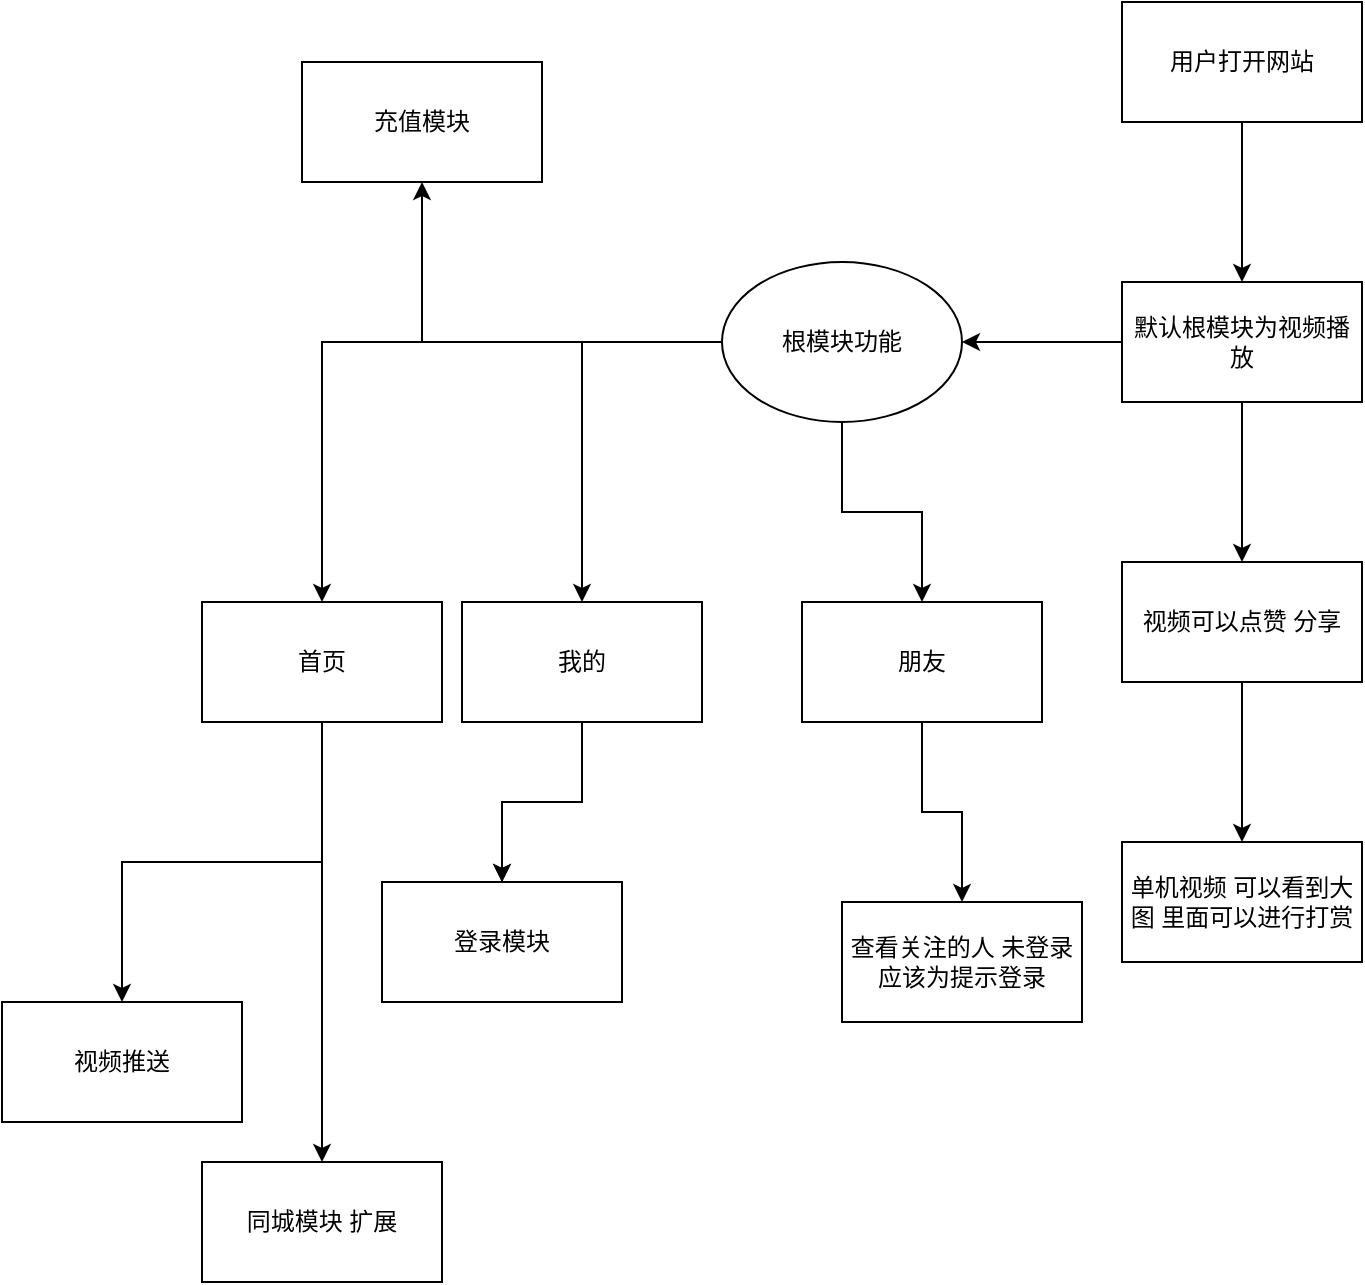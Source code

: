 <mxfile version="13.10.0" type="embed">
    <diagram id="0NXgKczL3skXDCwHSCgA" name="第 1 页">
        <mxGraphModel dx="1118" dy="790" grid="1" gridSize="10" guides="1" tooltips="1" connect="1" arrows="1" fold="1" page="1" pageScale="1" pageWidth="827" pageHeight="1169" math="0" shadow="0">
            <root>
                <mxCell id="0"/>
                <mxCell id="1" parent="0"/>
                <mxCell id="4" value="" style="edgeStyle=orthogonalEdgeStyle;rounded=0;orthogonalLoop=1;jettySize=auto;html=1;" parent="1" source="2" target="3" edge="1">
                    <mxGeometry relative="1" as="geometry"/>
                </mxCell>
                <mxCell id="2" value="用户打开网站" style="rounded=0;whiteSpace=wrap;html=1;" parent="1" vertex="1">
                    <mxGeometry x="650" y="40" width="120" height="60" as="geometry"/>
                </mxCell>
                <mxCell id="6" value="" style="edgeStyle=orthogonalEdgeStyle;rounded=0;orthogonalLoop=1;jettySize=auto;html=1;" parent="1" source="3" target="5" edge="1">
                    <mxGeometry relative="1" as="geometry"/>
                </mxCell>
                <mxCell id="8" value="" style="edgeStyle=orthogonalEdgeStyle;rounded=0;orthogonalLoop=1;jettySize=auto;html=1;" parent="1" source="3" target="7" edge="1">
                    <mxGeometry relative="1" as="geometry"/>
                </mxCell>
                <mxCell id="3" value="默认根模块为视频播放" style="whiteSpace=wrap;html=1;rounded=0;" parent="1" vertex="1">
                    <mxGeometry x="650" y="180" width="120" height="60" as="geometry"/>
                </mxCell>
                <mxCell id="12" value="" style="edgeStyle=orthogonalEdgeStyle;rounded=0;orthogonalLoop=1;jettySize=auto;html=1;" parent="1" source="5" target="11" edge="1">
                    <mxGeometry relative="1" as="geometry"/>
                </mxCell>
                <mxCell id="14" value="" style="edgeStyle=orthogonalEdgeStyle;rounded=0;orthogonalLoop=1;jettySize=auto;html=1;" parent="1" source="5" target="13" edge="1">
                    <mxGeometry relative="1" as="geometry"/>
                </mxCell>
                <mxCell id="16" value="" style="edgeStyle=orthogonalEdgeStyle;rounded=0;orthogonalLoop=1;jettySize=auto;html=1;" parent="1" source="5" target="15" edge="1">
                    <mxGeometry relative="1" as="geometry"/>
                </mxCell>
                <mxCell id="28" value="" style="edgeStyle=orthogonalEdgeStyle;rounded=0;orthogonalLoop=1;jettySize=auto;html=1;" edge="1" parent="1" source="5" target="27">
                    <mxGeometry relative="1" as="geometry"/>
                </mxCell>
                <mxCell id="5" value="根模块功能" style="ellipse;whiteSpace=wrap;html=1;rounded=0;" parent="1" vertex="1">
                    <mxGeometry x="450" y="170" width="120" height="80" as="geometry"/>
                </mxCell>
                <mxCell id="10" value="" style="edgeStyle=orthogonalEdgeStyle;rounded=0;orthogonalLoop=1;jettySize=auto;html=1;" parent="1" source="7" target="9" edge="1">
                    <mxGeometry relative="1" as="geometry"/>
                </mxCell>
                <mxCell id="7" value="视频可以点赞 分享" style="whiteSpace=wrap;html=1;rounded=0;" parent="1" vertex="1">
                    <mxGeometry x="650" y="320" width="120" height="60" as="geometry"/>
                </mxCell>
                <mxCell id="9" value="单机视频 可以看到大图 里面可以进行打赏" style="whiteSpace=wrap;html=1;rounded=0;" parent="1" vertex="1">
                    <mxGeometry x="650" y="460" width="120" height="60" as="geometry"/>
                </mxCell>
                <mxCell id="18" value="" style="edgeStyle=orthogonalEdgeStyle;rounded=0;orthogonalLoop=1;jettySize=auto;html=1;" parent="1" source="11" target="17" edge="1">
                    <mxGeometry relative="1" as="geometry"/>
                </mxCell>
                <mxCell id="20" value="" style="edgeStyle=orthogonalEdgeStyle;rounded=0;orthogonalLoop=1;jettySize=auto;html=1;" parent="1" source="11" target="19" edge="1">
                    <mxGeometry relative="1" as="geometry"/>
                </mxCell>
                <mxCell id="11" value="首页" style="whiteSpace=wrap;html=1;rounded=0;" parent="1" vertex="1">
                    <mxGeometry x="190" y="340" width="120" height="60" as="geometry"/>
                </mxCell>
                <mxCell id="22" value="" style="edgeStyle=orthogonalEdgeStyle;rounded=0;orthogonalLoop=1;jettySize=auto;html=1;" parent="1" source="13" target="21" edge="1">
                    <mxGeometry relative="1" as="geometry"/>
                </mxCell>
                <mxCell id="26" value="" style="edgeStyle=orthogonalEdgeStyle;rounded=0;orthogonalLoop=1;jettySize=auto;html=1;" edge="1" parent="1" source="13" target="21">
                    <mxGeometry relative="1" as="geometry"/>
                </mxCell>
                <mxCell id="13" value="我的" style="whiteSpace=wrap;html=1;rounded=0;" parent="1" vertex="1">
                    <mxGeometry x="320" y="340" width="120" height="60" as="geometry"/>
                </mxCell>
                <mxCell id="24" value="" style="edgeStyle=orthogonalEdgeStyle;rounded=0;orthogonalLoop=1;jettySize=auto;html=1;" parent="1" source="15" target="23" edge="1">
                    <mxGeometry relative="1" as="geometry"/>
                </mxCell>
                <mxCell id="15" value="朋友" style="whiteSpace=wrap;html=1;rounded=0;" parent="1" vertex="1">
                    <mxGeometry x="490" y="340" width="120" height="60" as="geometry"/>
                </mxCell>
                <mxCell id="17" value="视频推送" style="whiteSpace=wrap;html=1;rounded=0;" parent="1" vertex="1">
                    <mxGeometry x="90" y="540" width="120" height="60" as="geometry"/>
                </mxCell>
                <mxCell id="19" value="同城模块 扩展" style="whiteSpace=wrap;html=1;rounded=0;" parent="1" vertex="1">
                    <mxGeometry x="190" y="620" width="120" height="60" as="geometry"/>
                </mxCell>
                <mxCell id="21" value="登录模块" style="whiteSpace=wrap;html=1;rounded=0;" parent="1" vertex="1">
                    <mxGeometry x="280" y="480" width="120" height="60" as="geometry"/>
                </mxCell>
                <mxCell id="23" value="查看关注的人 未登录应该为提示登录" style="whiteSpace=wrap;html=1;rounded=0;" parent="1" vertex="1">
                    <mxGeometry x="510" y="490" width="120" height="60" as="geometry"/>
                </mxCell>
                <mxCell id="27" value="充值模块" style="whiteSpace=wrap;html=1;rounded=0;" vertex="1" parent="1">
                    <mxGeometry x="240" y="70" width="120" height="60" as="geometry"/>
                </mxCell>
            </root>
        </mxGraphModel>
    </diagram>
</mxfile>